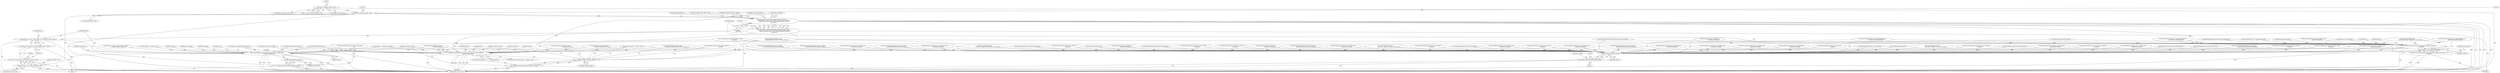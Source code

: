digraph "0_ImageMagick_56d6e20de489113617cbbddaf41e92600a34db22@pointer" {
"1004197" [label="(Call,(double) composite_image->rows)"];
"1003861" [label="(Call,(ssize_t) composite_image->rows)"];
"1004188" [label="(Call,FormatLocaleString(composite_geometry,MaxTextExtent,\n            \"%.20gx%.20g%+.20g%+.20g\",(double) composite_image->columns,\n            (double) composite_image->rows,(double) geometry.x,(double)\n            geometry.y))"];
"1004186" [label="(Call,(void) FormatLocaleString(composite_geometry,MaxTextExtent,\n            \"%.20gx%.20g%+.20g%+.20g\",(double) composite_image->columns,\n            (double) composite_image->rows,(double) geometry.x,(double)\n            geometry.y))"];
"1004214" [label="(Call,ParseGravityGeometry(image,composite_geometry,&geometry,\n            exception))"];
"1004212" [label="(Call,flags=ParseGravityGeometry(image,composite_geometry,&geometry,\n            exception))"];
"1004226" [label="(Call,CompositeImageChannel(image,channel,compose,composite_image,\n              geometry.x,geometry.y))"];
"1004286" [label="(Call,DestroyImage(composite_image))"];
"1004284" [label="(Call,composite_image=DestroyImage(composite_image))"];
"1004269" [label="(Call,CompositeImageChannel(image,channel,compose,rotate_image,\n                geometry.x,geometry.y))"];
"1004282" [label="(Call,DestroyImage(rotate_image))"];
"1004280" [label="(Call,rotate_image=DestroyImage(rotate_image))"];
"1019602" [label="(Call,DestroyExceptionInfo(exception))"];
"1019600" [label="(Call,exception=DestroyExceptionInfo(exception))"];
"1004261" [label="(Call,rotate_image->rows-composite_image->rows)"];
"1004259" [label="(Call,(ssize_t) (rotate_image->rows-composite_image->rows))"];
"1004258" [label="(Call,(ssize_t) (rotate_image->rows-composite_image->rows)/2)"];
"1004254" [label="(Call,geometry.y-=(ssize_t) (rotate_image->rows-composite_image->rows)/2)"];
"1003224" [label="(Call,GetOneVirtualMagickPixel(msl_info->image[n],\n                        geometry.x,geometry.y,&target,exception))"];
"1004280" [label="(Call,rotate_image=DestroyImage(rotate_image))"];
"1004255" [label="(Call,geometry.y)"];
"1003912" [label="(Call,SyncCacheViewAuthenticPixels(composite_view,exception))"];
"1002761" [label="(Call,ParsePageGeometry(msl_info->image[n],value,\n                        &geometry,exception))"];
"1003861" [label="(Call,(ssize_t) composite_image->rows)"];
"1004151" [label="(Call,GetOneVirtualPixel(msl_info->image[n],geometry.x,\n                        geometry.y,&target,exception))"];
"1011812" [label="(Call,ParsePageGeometry(msl_info->image[n],value,\n                        &geometry,exception))"];
"1004528" [label="(Call,ParseGravityGeometry(msl_info->image[n],value,\n                        &geometry,exception))"];
"1005437" [label="(Call,ParsePageGeometry(msl_info->image[n],value,\n                        &geometry,exception))"];
"1000251" [label="(Call,channel=DefaultChannels)"];
"1000809" [label="(Call,QueryColorDatabase(value,&draw_info->fill,\n                        exception))"];
"1004112" [label="(Call,GetOneVirtualPixel(msl_info->image[n],geometry.x,\n                        geometry.y,&target,exception))"];
"1001266" [label="(Call,QueryColorDatabase(value,&draw_info->undercolor,\n                        exception))"];
"1004285" [label="(Identifier,composite_image)"];
"1004202" [label="(Call,(double) geometry.x)"];
"1019301" [label="(Call,QueryMagickColor(value,&target,exception))"];
"1004213" [label="(Identifier,flags)"];
"1004190" [label="(Identifier,MaxTextExtent)"];
"1003817" [label="(Call,compose != DissolveCompositeOp)"];
"1004268" [label="(Literal,2)"];
"1015353" [label="(Call,ParseRegionGeometry(msl_info->image[n],value,\n                        &geometry,exception))"];
"1004281" [label="(Identifier,rotate_image)"];
"1003557" [label="(Call,SetImageArtifact(composite_image,\n                                            \"compose:args\",value))"];
"1004277" [label="(Call,geometry.y)"];
"1004228" [label="(Identifier,channel)"];
"1019603" [label="(Identifier,exception)"];
"1012212" [label="(Call,QueryColorDatabase(value,&draw_info->undercolor,\n                        exception))"];
"1019601" [label="(Identifier,exception)"];
"1002138" [label="(Call,ParsePageGeometry(msl_info->image[n],value,\n                        &geometry,exception))"];
"1004001" [label="(Call,SetImageArtifact(composite_image,\n                          \"compose:outside-overlay\",\"false\"))"];
"1010711" [label="(Call,QueryMagickColor(value,&fill_color,exception))"];
"1003863" [label="(Call,composite_image->rows)"];
"1009169" [label="(Call,QueryMagickColor(value,&target,exception))"];
"1003779" [label="(Call,CompositeImage(composite_image,\n                            CopyOpacityCompositeOp,msl_info->image[j],0,0))"];
"1004239" [label="(Call,geometry.x-=(ssize_t) (rotate_image->columns-\n                composite_image->columns)/2)"];
"1003146" [label="(Call,GetOneVirtualMagickPixel(msl_info->image[n],\n                        geometry.x,geometry.y,&target,exception))"];
"1003474" [label="(Call,composite_image == (Image *) NULL)"];
"1004221" [label="(Call,rotate_image == (Image *) NULL)"];
"1005924" [label="(Call,QueryColorDatabase(value,&draw_info->undercolor,\n                        exception))"];
"1004261" [label="(Call,rotate_image->rows-composite_image->rows)"];
"1004231" [label="(Call,geometry.x)"];
"1004230" [label="(Identifier,composite_image)"];
"1003823" [label="(Call,SetImageOpacity(composite_image,(Quantum)\n                            opacity))"];
"1003852" [label="(Call,AcquireAuthenticCacheView(composite_image,\n                        exception))"];
"1004271" [label="(Identifier,channel)"];
"1005777" [label="(Call,QueryColorDatabase(value,&draw_info->stroke,\n                        exception))"];
"1004238" [label="(Block,)"];
"1003939" [label="(Call,RotateImage(composite_image,\n                        StringToDouble(value,(char **) NULL),exception))"];
"1015143" [label="(Call,ParseRegionGeometry(msl_info->image[n],value,\n                        &geometry,exception))"];
"1004259" [label="(Call,(ssize_t) (rotate_image->rows-composite_image->rows))"];
"1003185" [label="(Call,GetOneVirtualMagickPixel(msl_info->image[n],\n                        geometry.x,geometry.y,&target,exception))"];
"1004265" [label="(Call,composite_image->rows)"];
"1004012" [label="(Call,height=composite_image->rows)"];
"1019600" [label="(Call,exception=DestroyExceptionInfo(exception))"];
"1004063" [label="(Call,CompositeImage(image,compose,rotate_image,\n                               x,y))"];
"1004269" [label="(Call,CompositeImageChannel(image,channel,compose,rotate_image,\n                geometry.x,geometry.y))"];
"1004282" [label="(Call,DestroyImage(rotate_image))"];
"1004186" [label="(Call,(void) FormatLocaleString(composite_geometry,MaxTextExtent,\n            \"%.20gx%.20g%+.20g%+.20g\",(double) composite_image->columns,\n            (double) composite_image->rows,(double) geometry.x,(double)\n            geometry.y))"];
"1009350" [label="(Call,GetOneVirtualMagickPixel(msl_info->image[n],\n                        geometry.x,geometry.y,&target,exception))"];
"1003298" [label="(Block,)"];
"1000862" [label="(Call,ParsePageGeometry(msl_info->image[n],value,\n                        &geometry,exception))"];
"1009311" [label="(Call,GetOneVirtualMagickPixel(msl_info->image[n],\n                        geometry.x,geometry.y,&target,exception))"];
"1003859" [label="(Call,y < (ssize_t) composite_image->rows)"];
"1003604" [label="(Call,QueryColorDatabase(value,\n                        &composite_image->background_color,exception))"];
"1004207" [label="(Call,(double)\n            geometry.y)"];
"1004288" [label="(ControlStructure,break;)"];
"1004217" [label="(Call,&geometry)"];
"1003406" [label="(Call,compose=(CompositeOperator) option)"];
"1004283" [label="(Identifier,rotate_image)"];
"1014090" [label="(Call,ParseRegionGeometry(msl_info->image[n],value,\n                        &geometry,exception))"];
"1003325" [label="(Call,compose=OverCompositeOp)"];
"1004215" [label="(Identifier,image)"];
"1000245" [label="(Call,ResetMagickMemory(&geometry,0,sizeof(geometry)))"];
"1004273" [label="(Identifier,rotate_image)"];
"1004234" [label="(Call,geometry.y)"];
"1004262" [label="(Call,rotate_image->rows)"];
"1004199" [label="(Call,composite_image->rows)"];
"1003459" [label="(Call,CloneImage(msl_info->image[j],0,0,\n                            MagickFalse,exception))"];
"1017298" [label="(Call,QueryColorDatabase(value,\n                        &msl_info->image[n]->background_color,exception))"];
"1003483" [label="(Call,SetGeometry(msl_info->image[n],&geometry))"];
"1010607" [label="(Call,QueryMagickColor(\"none\",&fill_color,exception))"];
"1005384" [label="(Call,QueryColorDatabase(value,&draw_info->fill,\n                        exception))"];
"1004216" [label="(Identifier,composite_geometry)"];
"1008241" [label="(Call,CatchException(exception))"];
"1003636" [label="(Call,ParsePageGeometry(msl_info->image[n],value,\n                        &geometry,exception))"];
"1004220" [label="(ControlStructure,if (rotate_image == (Image *) NULL))"];
"1009008" [label="(Call,CloneImage(msl_info->image[j],0,0,\n                            MagickFalse,exception))"];
"1011004" [label="(Call,GetImageCache(profile_info,keyword,exception))"];
"1012083" [label="(Call,QueryColorDatabase(value,&draw_info->stroke,\n                        exception))"];
"1003075" [label="(Call,QueryColorDatabase(value,&draw_info->fill,\n                        exception))"];
"1004188" [label="(Call,FormatLocaleString(composite_geometry,MaxTextExtent,\n            \"%.20gx%.20g%+.20g%+.20g\",(double) composite_image->columns,\n            (double) composite_image->rows,(double) geometry.x,(double)\n            geometry.y))"];
"1004197" [label="(Call,(double) composite_image->rows)"];
"1004287" [label="(Identifier,composite_image)"];
"1019042" [label="(Call,CloneImage(msl_info->image[j],0,0,\n                            MagickFalse,exception))"];
"1000186" [label="(Block,)"];
"1004229" [label="(Identifier,compose)"];
"1009249" [label="(Call,GetOneVirtualMagickPixel(msl_info->image[n],\n                        geometry.x,geometry.y,&target,exception))"];
"1004284" [label="(Call,composite_image=DestroyImage(composite_image))"];
"1007345" [label="(Call,ParsePageGeometry(msl_info->image[n],value,\n                        &geometry,exception))"];
"1004272" [label="(Identifier,compose)"];
"1004286" [label="(Call,DestroyImage(composite_image))"];
"1004214" [label="(Call,ParseGravityGeometry(image,composite_geometry,&geometry,\n            exception))"];
"1004274" [label="(Call,geometry.x)"];
"1004226" [label="(Call,CompositeImageChannel(image,channel,compose,composite_image,\n              geometry.x,geometry.y))"];
"1002109" [label="(Call,QueryColorDatabase(value,\n                        &msl_info->image[n]->border_color,exception))"];
"1004227" [label="(Identifier,image)"];
"1004191" [label="(Literal,\"%.20gx%.20g%+.20g%+.20g\")"];
"1004192" [label="(Call,(double) composite_image->columns)"];
"1003589" [label="(Call,channel=(ChannelType) option)"];
"1001137" [label="(Call,QueryColorDatabase(value,&draw_info->stroke,\n                        exception))"];
"1003049" [label="(Call,QueryMagickColor(value,&target,exception))"];
"1004212" [label="(Call,flags=ParseGravityGeometry(image,composite_geometry,&geometry,\n            exception))"];
"1014333" [label="(Call,ParsePageGeometry(msl_info->image[n],value,\n                        &geometry,exception))"];
"1019602" [label="(Call,DestroyExceptionInfo(exception))"];
"1004254" [label="(Call,geometry.y-=(ssize_t) (rotate_image->rows-composite_image->rows)/2)"];
"1011759" [label="(Call,QueryColorDatabase(value,&draw_info->fill,\n                        exception))"];
"1004258" [label="(Call,(ssize_t) (rotate_image->rows-composite_image->rows)/2)"];
"1004189" [label="(Identifier,composite_geometry)"];
"1012714" [label="(Call,ParsePageGeometry(msl_info->image[n],value,\n                        &geometry,exception))"];
"1004222" [label="(Identifier,rotate_image)"];
"1000217" [label="(Call,exception=AcquireExceptionInfo())"];
"1019610" [label="(MethodReturn,static void)"];
"1004219" [label="(Identifier,exception)"];
"1003661" [label="(Call,GetOneVirtualPixel(msl_info->image[n],geometry.x,\n                        geometry.y,&target,exception))"];
"1011093" [label="(Call,FileToStringInfo(filename,~0UL,exception))"];
"1004179" [label="(Call,image=msl_info->image[n])"];
"1004270" [label="(Identifier,image)"];
"1012941" [label="(Call,CatchException(exception))"];
"1004072" [label="(Call,CompositeImage(image,compose,\n                               composite_image,x,y))"];
"1007316" [label="(Call,QueryColorDatabase(value,\n                        &msl_info->image[n]->matte_color,exception))"];
"1004197" -> "1004188"  [label="AST: "];
"1004197" -> "1004199"  [label="CFG: "];
"1004198" -> "1004197"  [label="AST: "];
"1004199" -> "1004197"  [label="AST: "];
"1004203" -> "1004197"  [label="CFG: "];
"1004197" -> "1019610"  [label="DDG: "];
"1004197" -> "1004188"  [label="DDG: "];
"1003861" -> "1004197"  [label="DDG: "];
"1004197" -> "1004261"  [label="DDG: "];
"1003861" -> "1003859"  [label="AST: "];
"1003861" -> "1003863"  [label="CFG: "];
"1003862" -> "1003861"  [label="AST: "];
"1003863" -> "1003861"  [label="AST: "];
"1003859" -> "1003861"  [label="CFG: "];
"1003861" -> "1019610"  [label="DDG: "];
"1003861" -> "1003859"  [label="DDG: "];
"1003861" -> "1004012"  [label="DDG: "];
"1004188" -> "1004186"  [label="AST: "];
"1004188" -> "1004207"  [label="CFG: "];
"1004189" -> "1004188"  [label="AST: "];
"1004190" -> "1004188"  [label="AST: "];
"1004191" -> "1004188"  [label="AST: "];
"1004192" -> "1004188"  [label="AST: "];
"1004202" -> "1004188"  [label="AST: "];
"1004207" -> "1004188"  [label="AST: "];
"1004186" -> "1004188"  [label="CFG: "];
"1004188" -> "1019610"  [label="DDG: "];
"1004188" -> "1019610"  [label="DDG: "];
"1004188" -> "1019610"  [label="DDG: "];
"1004188" -> "1019610"  [label="DDG: "];
"1004188" -> "1019610"  [label="DDG: "];
"1004188" -> "1004186"  [label="DDG: "];
"1004188" -> "1004186"  [label="DDG: "];
"1004188" -> "1004186"  [label="DDG: "];
"1004188" -> "1004186"  [label="DDG: "];
"1004188" -> "1004186"  [label="DDG: "];
"1004188" -> "1004186"  [label="DDG: "];
"1004188" -> "1004186"  [label="DDG: "];
"1004192" -> "1004188"  [label="DDG: "];
"1004202" -> "1004188"  [label="DDG: "];
"1004207" -> "1004188"  [label="DDG: "];
"1004188" -> "1004214"  [label="DDG: "];
"1004186" -> "1003298"  [label="AST: "];
"1004187" -> "1004186"  [label="AST: "];
"1004213" -> "1004186"  [label="CFG: "];
"1004186" -> "1019610"  [label="DDG: "];
"1004186" -> "1019610"  [label="DDG: "];
"1004214" -> "1004212"  [label="AST: "];
"1004214" -> "1004219"  [label="CFG: "];
"1004215" -> "1004214"  [label="AST: "];
"1004216" -> "1004214"  [label="AST: "];
"1004217" -> "1004214"  [label="AST: "];
"1004219" -> "1004214"  [label="AST: "];
"1004212" -> "1004214"  [label="CFG: "];
"1004214" -> "1019610"  [label="DDG: "];
"1004214" -> "1019610"  [label="DDG: "];
"1004214" -> "1004212"  [label="DDG: "];
"1004214" -> "1004212"  [label="DDG: "];
"1004214" -> "1004212"  [label="DDG: "];
"1004214" -> "1004212"  [label="DDG: "];
"1004179" -> "1004214"  [label="DDG: "];
"1003483" -> "1004214"  [label="DDG: "];
"1003636" -> "1004214"  [label="DDG: "];
"1000245" -> "1004214"  [label="DDG: "];
"1004112" -> "1004214"  [label="DDG: "];
"1003459" -> "1004214"  [label="DDG: "];
"1003661" -> "1004214"  [label="DDG: "];
"1000217" -> "1004214"  [label="DDG: "];
"1003912" -> "1004214"  [label="DDG: "];
"1003939" -> "1004214"  [label="DDG: "];
"1004151" -> "1004214"  [label="DDG: "];
"1003604" -> "1004214"  [label="DDG: "];
"1003852" -> "1004214"  [label="DDG: "];
"1004214" -> "1004226"  [label="DDG: "];
"1004214" -> "1004269"  [label="DDG: "];
"1004214" -> "1019602"  [label="DDG: "];
"1004212" -> "1003298"  [label="AST: "];
"1004213" -> "1004212"  [label="AST: "];
"1004222" -> "1004212"  [label="CFG: "];
"1004212" -> "1019610"  [label="DDG: "];
"1004212" -> "1019610"  [label="DDG: "];
"1004226" -> "1004220"  [label="AST: "];
"1004226" -> "1004234"  [label="CFG: "];
"1004227" -> "1004226"  [label="AST: "];
"1004228" -> "1004226"  [label="AST: "];
"1004229" -> "1004226"  [label="AST: "];
"1004230" -> "1004226"  [label="AST: "];
"1004231" -> "1004226"  [label="AST: "];
"1004234" -> "1004226"  [label="AST: "];
"1004285" -> "1004226"  [label="CFG: "];
"1004226" -> "1019610"  [label="DDG: "];
"1004226" -> "1019610"  [label="DDG: "];
"1004226" -> "1019610"  [label="DDG: "];
"1004226" -> "1019610"  [label="DDG: "];
"1004226" -> "1019610"  [label="DDG: "];
"1004226" -> "1019610"  [label="DDG: "];
"1000251" -> "1004226"  [label="DDG: "];
"1003589" -> "1004226"  [label="DDG: "];
"1003325" -> "1004226"  [label="DDG: "];
"1004072" -> "1004226"  [label="DDG: "];
"1004072" -> "1004226"  [label="DDG: "];
"1003817" -> "1004226"  [label="DDG: "];
"1004063" -> "1004226"  [label="DDG: "];
"1003406" -> "1004226"  [label="DDG: "];
"1004001" -> "1004226"  [label="DDG: "];
"1003557" -> "1004226"  [label="DDG: "];
"1003474" -> "1004226"  [label="DDG: "];
"1003779" -> "1004226"  [label="DDG: "];
"1003823" -> "1004226"  [label="DDG: "];
"1003852" -> "1004226"  [label="DDG: "];
"1003939" -> "1004226"  [label="DDG: "];
"1004202" -> "1004226"  [label="DDG: "];
"1004207" -> "1004226"  [label="DDG: "];
"1004226" -> "1004286"  [label="DDG: "];
"1004286" -> "1004284"  [label="AST: "];
"1004286" -> "1004287"  [label="CFG: "];
"1004287" -> "1004286"  [label="AST: "];
"1004284" -> "1004286"  [label="CFG: "];
"1004286" -> "1004284"  [label="DDG: "];
"1004072" -> "1004286"  [label="DDG: "];
"1004001" -> "1004286"  [label="DDG: "];
"1003557" -> "1004286"  [label="DDG: "];
"1003474" -> "1004286"  [label="DDG: "];
"1003779" -> "1004286"  [label="DDG: "];
"1003823" -> "1004286"  [label="DDG: "];
"1003852" -> "1004286"  [label="DDG: "];
"1003939" -> "1004286"  [label="DDG: "];
"1004284" -> "1003298"  [label="AST: "];
"1004285" -> "1004284"  [label="AST: "];
"1004288" -> "1004284"  [label="CFG: "];
"1004284" -> "1019610"  [label="DDG: "];
"1004284" -> "1019610"  [label="DDG: "];
"1004269" -> "1004238"  [label="AST: "];
"1004269" -> "1004277"  [label="CFG: "];
"1004270" -> "1004269"  [label="AST: "];
"1004271" -> "1004269"  [label="AST: "];
"1004272" -> "1004269"  [label="AST: "];
"1004273" -> "1004269"  [label="AST: "];
"1004274" -> "1004269"  [label="AST: "];
"1004277" -> "1004269"  [label="AST: "];
"1004281" -> "1004269"  [label="CFG: "];
"1004269" -> "1019610"  [label="DDG: "];
"1004269" -> "1019610"  [label="DDG: "];
"1004269" -> "1019610"  [label="DDG: "];
"1004269" -> "1019610"  [label="DDG: "];
"1004269" -> "1019610"  [label="DDG: "];
"1004269" -> "1019610"  [label="DDG: "];
"1000251" -> "1004269"  [label="DDG: "];
"1003589" -> "1004269"  [label="DDG: "];
"1003325" -> "1004269"  [label="DDG: "];
"1004072" -> "1004269"  [label="DDG: "];
"1003817" -> "1004269"  [label="DDG: "];
"1004063" -> "1004269"  [label="DDG: "];
"1003406" -> "1004269"  [label="DDG: "];
"1004221" -> "1004269"  [label="DDG: "];
"1004239" -> "1004269"  [label="DDG: "];
"1004254" -> "1004269"  [label="DDG: "];
"1004269" -> "1004282"  [label="DDG: "];
"1004282" -> "1004280"  [label="AST: "];
"1004282" -> "1004283"  [label="CFG: "];
"1004283" -> "1004282"  [label="AST: "];
"1004280" -> "1004282"  [label="CFG: "];
"1004282" -> "1004280"  [label="DDG: "];
"1004280" -> "1004238"  [label="AST: "];
"1004281" -> "1004280"  [label="AST: "];
"1004285" -> "1004280"  [label="CFG: "];
"1004280" -> "1019610"  [label="DDG: "];
"1004280" -> "1019610"  [label="DDG: "];
"1019602" -> "1019600"  [label="AST: "];
"1019602" -> "1019603"  [label="CFG: "];
"1019603" -> "1019602"  [label="AST: "];
"1019600" -> "1019602"  [label="CFG: "];
"1019602" -> "1019600"  [label="DDG: "];
"1011093" -> "1019602"  [label="DDG: "];
"1003049" -> "1019602"  [label="DDG: "];
"1012714" -> "1019602"  [label="DDG: "];
"1003459" -> "1019602"  [label="DDG: "];
"1014333" -> "1019602"  [label="DDG: "];
"1019042" -> "1019602"  [label="DDG: "];
"1008241" -> "1019602"  [label="DDG: "];
"1015353" -> "1019602"  [label="DDG: "];
"1003185" -> "1019602"  [label="DDG: "];
"1000809" -> "1019602"  [label="DDG: "];
"1010607" -> "1019602"  [label="DDG: "];
"1011004" -> "1019602"  [label="DDG: "];
"1007345" -> "1019602"  [label="DDG: "];
"1004112" -> "1019602"  [label="DDG: "];
"1009169" -> "1019602"  [label="DDG: "];
"1005384" -> "1019602"  [label="DDG: "];
"1003661" -> "1019602"  [label="DDG: "];
"1002109" -> "1019602"  [label="DDG: "];
"1007316" -> "1019602"  [label="DDG: "];
"1002138" -> "1019602"  [label="DDG: "];
"1009311" -> "1019602"  [label="DDG: "];
"1001266" -> "1019602"  [label="DDG: "];
"1003224" -> "1019602"  [label="DDG: "];
"1000862" -> "1019602"  [label="DDG: "];
"1011759" -> "1019602"  [label="DDG: "];
"1010711" -> "1019602"  [label="DDG: "];
"1012083" -> "1019602"  [label="DDG: "];
"1014090" -> "1019602"  [label="DDG: "];
"1000217" -> "1019602"  [label="DDG: "];
"1017298" -> "1019602"  [label="DDG: "];
"1015143" -> "1019602"  [label="DDG: "];
"1002761" -> "1019602"  [label="DDG: "];
"1005777" -> "1019602"  [label="DDG: "];
"1005924" -> "1019602"  [label="DDG: "];
"1009249" -> "1019602"  [label="DDG: "];
"1003912" -> "1019602"  [label="DDG: "];
"1005437" -> "1019602"  [label="DDG: "];
"1011812" -> "1019602"  [label="DDG: "];
"1003075" -> "1019602"  [label="DDG: "];
"1012212" -> "1019602"  [label="DDG: "];
"1009350" -> "1019602"  [label="DDG: "];
"1019301" -> "1019602"  [label="DDG: "];
"1004528" -> "1019602"  [label="DDG: "];
"1001137" -> "1019602"  [label="DDG: "];
"1009008" -> "1019602"  [label="DDG: "];
"1004151" -> "1019602"  [label="DDG: "];
"1003146" -> "1019602"  [label="DDG: "];
"1003604" -> "1019602"  [label="DDG: "];
"1003852" -> "1019602"  [label="DDG: "];
"1003939" -> "1019602"  [label="DDG: "];
"1012941" -> "1019602"  [label="DDG: "];
"1019600" -> "1000186"  [label="AST: "];
"1019601" -> "1019600"  [label="AST: "];
"1019605" -> "1019600"  [label="CFG: "];
"1019600" -> "1019610"  [label="DDG: "];
"1019600" -> "1019610"  [label="DDG: "];
"1004261" -> "1004259"  [label="AST: "];
"1004261" -> "1004265"  [label="CFG: "];
"1004262" -> "1004261"  [label="AST: "];
"1004265" -> "1004261"  [label="AST: "];
"1004259" -> "1004261"  [label="CFG: "];
"1004261" -> "1019610"  [label="DDG: "];
"1004261" -> "1019610"  [label="DDG: "];
"1004261" -> "1004259"  [label="DDG: "];
"1004261" -> "1004259"  [label="DDG: "];
"1004259" -> "1004258"  [label="AST: "];
"1004260" -> "1004259"  [label="AST: "];
"1004268" -> "1004259"  [label="CFG: "];
"1004259" -> "1019610"  [label="DDG: "];
"1004259" -> "1004258"  [label="DDG: "];
"1004258" -> "1004254"  [label="AST: "];
"1004258" -> "1004268"  [label="CFG: "];
"1004268" -> "1004258"  [label="AST: "];
"1004254" -> "1004258"  [label="CFG: "];
"1004258" -> "1019610"  [label="DDG: "];
"1004258" -> "1004254"  [label="DDG: "];
"1004258" -> "1004254"  [label="DDG: "];
"1004254" -> "1004238"  [label="AST: "];
"1004255" -> "1004254"  [label="AST: "];
"1004270" -> "1004254"  [label="CFG: "];
"1004254" -> "1019610"  [label="DDG: "];
"1004207" -> "1004254"  [label="DDG: "];
}

